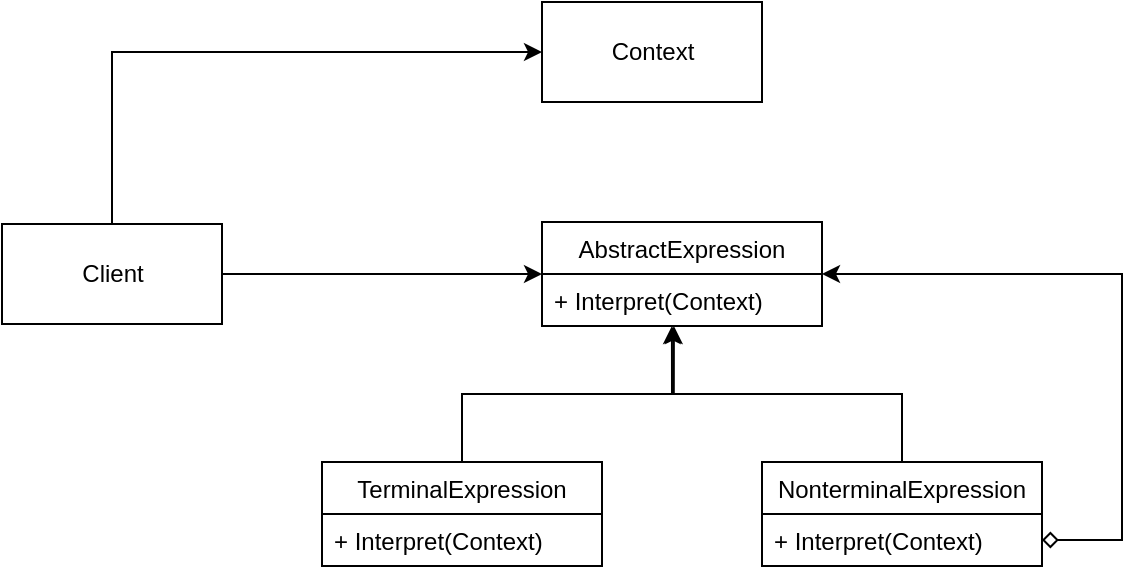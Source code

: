 <mxfile version="10.6.9" type="device"><diagram id="TG3HLk7FsUtfkCWJqmuV" name="Page-1"><mxGraphModel dx="2221" dy="824" grid="1" gridSize="10" guides="1" tooltips="1" connect="1" arrows="1" fold="1" page="1" pageScale="1" pageWidth="827" pageHeight="1169" math="0" shadow="0"><root><mxCell id="0"/><mxCell id="1" parent="0"/><mxCell id="FoWuMz1AXrsgAbs3VRMN-11" style="edgeStyle=orthogonalEdgeStyle;rounded=0;orthogonalLoop=1;jettySize=auto;html=1;entryX=0;entryY=0.5;entryDx=0;entryDy=0;" edge="1" parent="1" source="FoWuMz1AXrsgAbs3VRMN-1" target="FoWuMz1AXrsgAbs3VRMN-2"><mxGeometry relative="1" as="geometry"/></mxCell><mxCell id="FoWuMz1AXrsgAbs3VRMN-14" style="edgeStyle=orthogonalEdgeStyle;rounded=0;orthogonalLoop=1;jettySize=auto;html=1;entryX=0;entryY=0.5;entryDx=0;entryDy=0;" edge="1" parent="1" source="FoWuMz1AXrsgAbs3VRMN-1" target="FoWuMz1AXrsgAbs3VRMN-10"><mxGeometry relative="1" as="geometry"><Array as="points"><mxPoint x="-25" y="75"/></Array></mxGeometry></mxCell><mxCell id="FoWuMz1AXrsgAbs3VRMN-1" value="Client" style="html=1;" vertex="1" parent="1"><mxGeometry x="-80" y="161" width="110" height="50" as="geometry"/></mxCell><mxCell id="FoWuMz1AXrsgAbs3VRMN-2" value="AbstractExpression" style="swimlane;fontStyle=0;childLayout=stackLayout;horizontal=1;startSize=26;fillColor=none;horizontalStack=0;resizeParent=1;resizeParentMax=0;resizeLast=0;collapsible=1;marginBottom=0;" vertex="1" parent="1"><mxGeometry x="190" y="160" width="140" height="52" as="geometry"/></mxCell><mxCell id="FoWuMz1AXrsgAbs3VRMN-3" value="+ Interpret(Context)" style="text;strokeColor=none;fillColor=none;align=left;verticalAlign=top;spacingLeft=4;spacingRight=4;overflow=hidden;rotatable=0;points=[[0,0.5],[1,0.5]];portConstraint=eastwest;" vertex="1" parent="FoWuMz1AXrsgAbs3VRMN-2"><mxGeometry y="26" width="140" height="26" as="geometry"/></mxCell><mxCell id="FoWuMz1AXrsgAbs3VRMN-12" style="edgeStyle=orthogonalEdgeStyle;rounded=0;orthogonalLoop=1;jettySize=auto;html=1;entryX=0.464;entryY=1;entryDx=0;entryDy=0;entryPerimeter=0;" edge="1" parent="1" source="FoWuMz1AXrsgAbs3VRMN-6" target="FoWuMz1AXrsgAbs3VRMN-3"><mxGeometry relative="1" as="geometry"/></mxCell><mxCell id="FoWuMz1AXrsgAbs3VRMN-6" value="TerminalExpression" style="swimlane;fontStyle=0;childLayout=stackLayout;horizontal=1;startSize=26;fillColor=none;horizontalStack=0;resizeParent=1;resizeParentMax=0;resizeLast=0;collapsible=1;marginBottom=0;" vertex="1" parent="1"><mxGeometry x="80" y="280" width="140" height="52" as="geometry"/></mxCell><mxCell id="FoWuMz1AXrsgAbs3VRMN-7" value="+ Interpret(Context)" style="text;strokeColor=none;fillColor=none;align=left;verticalAlign=top;spacingLeft=4;spacingRight=4;overflow=hidden;rotatable=0;points=[[0,0.5],[1,0.5]];portConstraint=eastwest;" vertex="1" parent="FoWuMz1AXrsgAbs3VRMN-6"><mxGeometry y="26" width="140" height="26" as="geometry"/></mxCell><mxCell id="FoWuMz1AXrsgAbs3VRMN-13" style="edgeStyle=orthogonalEdgeStyle;rounded=0;orthogonalLoop=1;jettySize=auto;html=1;entryX=0.471;entryY=1;entryDx=0;entryDy=0;entryPerimeter=0;" edge="1" parent="1" source="FoWuMz1AXrsgAbs3VRMN-8" target="FoWuMz1AXrsgAbs3VRMN-3"><mxGeometry relative="1" as="geometry"/></mxCell><mxCell id="FoWuMz1AXrsgAbs3VRMN-8" value="NonterminalExpression" style="swimlane;fontStyle=0;childLayout=stackLayout;horizontal=1;startSize=26;fillColor=none;horizontalStack=0;resizeParent=1;resizeParentMax=0;resizeLast=0;collapsible=1;marginBottom=0;" vertex="1" parent="1"><mxGeometry x="300" y="280" width="140" height="52" as="geometry"/></mxCell><mxCell id="FoWuMz1AXrsgAbs3VRMN-9" value="+ Interpret(Context)" style="text;strokeColor=none;fillColor=none;align=left;verticalAlign=top;spacingLeft=4;spacingRight=4;overflow=hidden;rotatable=0;points=[[0,0.5],[1,0.5]];portConstraint=eastwest;" vertex="1" parent="FoWuMz1AXrsgAbs3VRMN-8"><mxGeometry y="26" width="140" height="26" as="geometry"/></mxCell><mxCell id="FoWuMz1AXrsgAbs3VRMN-10" value="Context" style="html=1;" vertex="1" parent="1"><mxGeometry x="190" y="50" width="110" height="50" as="geometry"/></mxCell><mxCell id="FoWuMz1AXrsgAbs3VRMN-15" style="edgeStyle=orthogonalEdgeStyle;rounded=0;orthogonalLoop=1;jettySize=auto;html=1;entryX=1;entryY=0.5;entryDx=0;entryDy=0;startArrow=diamond;startFill=0;" edge="1" parent="1" source="FoWuMz1AXrsgAbs3VRMN-9" target="FoWuMz1AXrsgAbs3VRMN-2"><mxGeometry relative="1" as="geometry"><Array as="points"><mxPoint x="480" y="319"/><mxPoint x="480" y="186"/></Array></mxGeometry></mxCell></root></mxGraphModel></diagram></mxfile>
